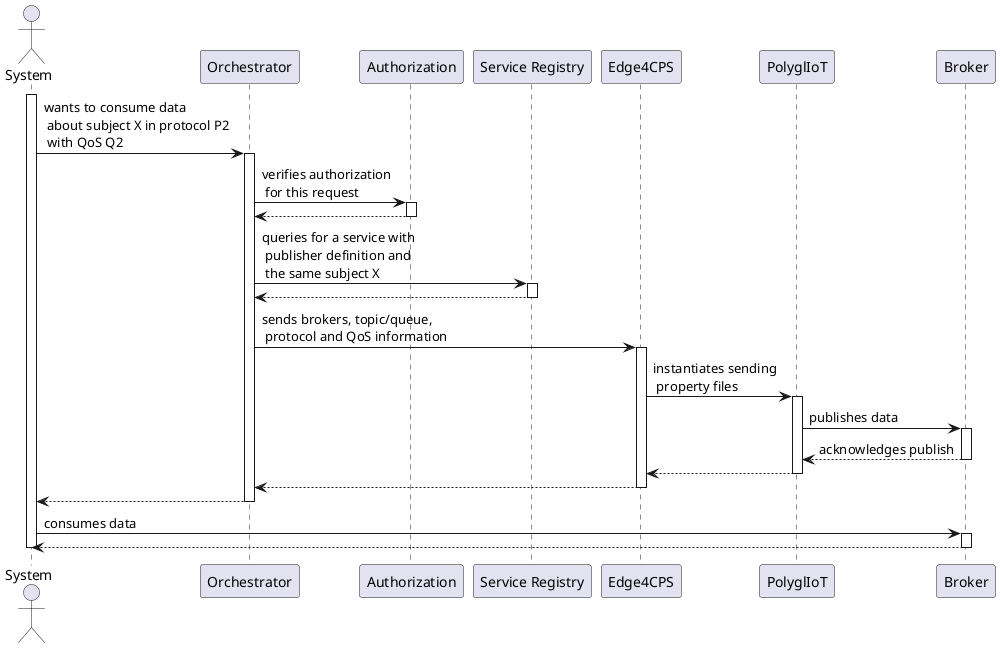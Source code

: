 @startuml

actor System as usr
participant Orchestrator as orc
participant Authorization as auth
participant "Service Registry" as sr
participant Edge4CPS as edge
participant PolyglIoT as mpt
participant "Broker" as b

activate usr
usr -> orc : wants to consume data \n about subject X in protocol P2 \n with QoS Q2
activate orc
orc -> auth : verifies authorization \n for this request
activate auth
auth --> orc
deactivate auth
orc -> sr : queries for a service with \n publisher definition and \n the same subject X
activate sr
sr --> orc
deactivate sr
orc -> edge : sends brokers, topic/queue, \n protocol and QoS information
activate edge
edge -> mpt : instantiates sending \n property files
activate mpt
mpt -> b : publishes data
activate b
b --> mpt : acknowledges publish
deactivate b
mpt --> edge
deactivate mpt
edge --> orc
deactivate edge
orc --> usr
deactivate orc
usr -> b : consumes data
activate b
b --> usr
deactivate b
deactivate usr

@enduml